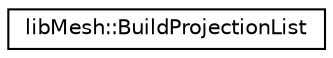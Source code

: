 digraph "类继承关系图"
{
 // INTERACTIVE_SVG=YES
  edge [fontname="Helvetica",fontsize="10",labelfontname="Helvetica",labelfontsize="10"];
  node [fontname="Helvetica",fontsize="10",shape=record];
  rankdir="LR";
  Node1 [label="libMesh::BuildProjectionList",height=0.2,width=0.4,color="black", fillcolor="white", style="filled",URL="$classlibMesh_1_1BuildProjectionList.html",tooltip="This class builds the send_list of old dof indices whose coefficients are needed to perform a project..."];
}
